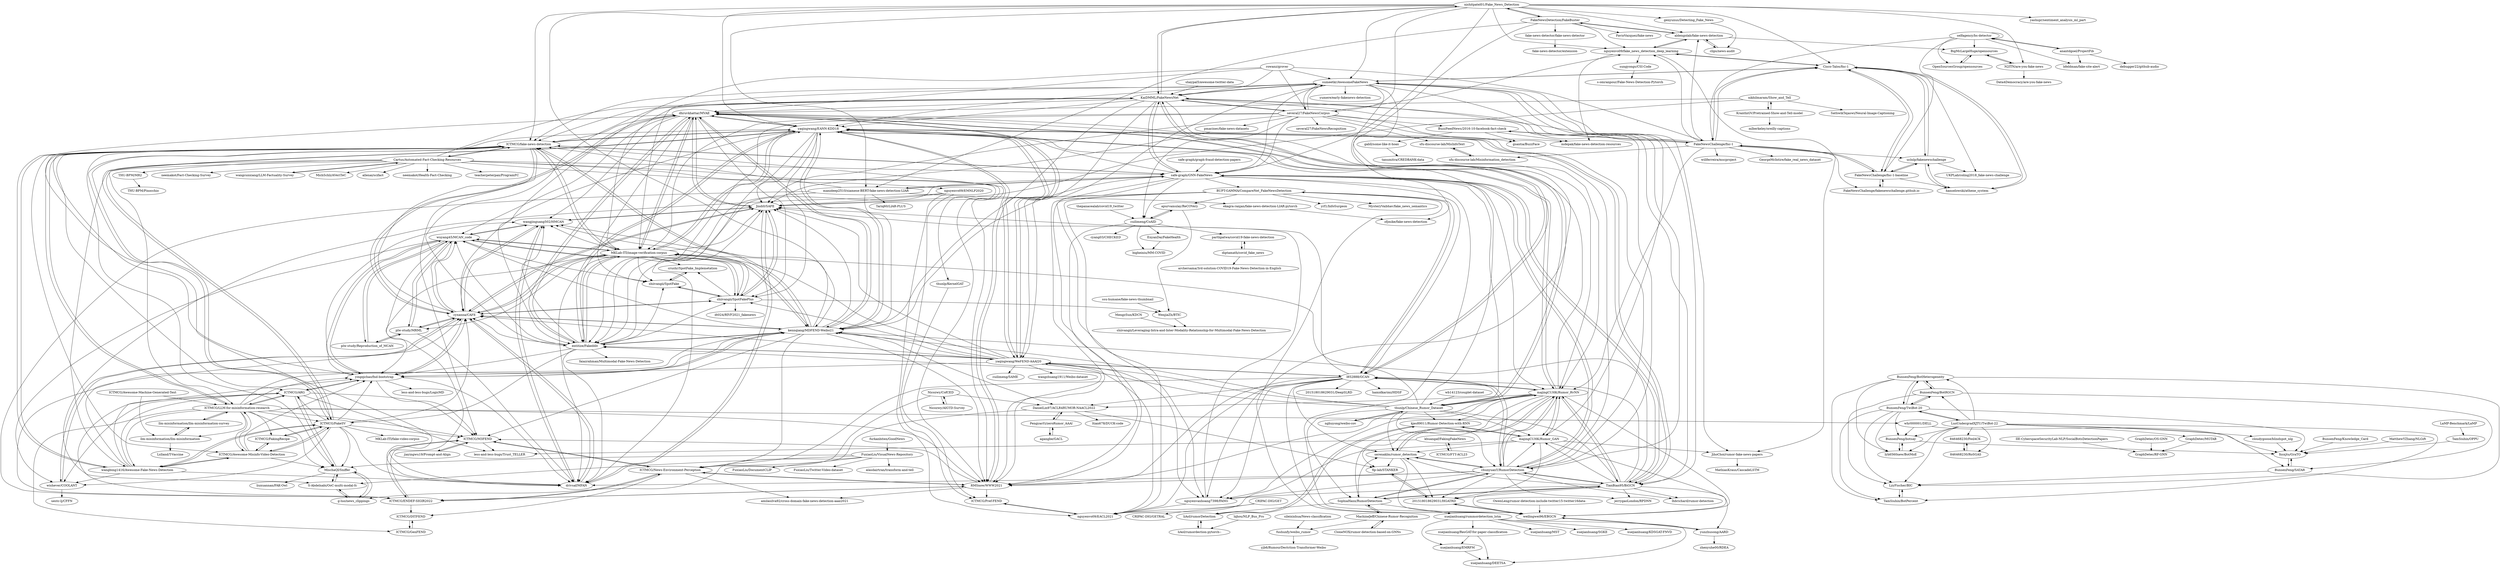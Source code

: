 digraph G {
"nishitpatel01/Fake_News_Detection" -> "FakeNewsDetection/FakeBuster"
"nishitpatel01/Fake_News_Detection" -> "KaiDMML/FakeNewsNet"
"nishitpatel01/Fake_News_Detection" -> "aldengolab/fake-news-detection"
"nishitpatel01/Fake_News_Detection" -> "safe-graph/GNN-FakeNews"
"nishitpatel01/Fake_News_Detection" -> "sumeetkr/AwesomeFakeNews"
"nishitpatel01/Fake_News_Detection" -> "nguyenvo09/fake_news_detection_deep_learning"
"nishitpatel01/Fake_News_Detection" -> "ICTMCG/fake-news-detection"
"nishitpatel01/Fake_News_Detection" -> "manideep2510/siamese-BERT-fake-news-detection-LIAR"
"nishitpatel01/Fake_News_Detection" -> "yaqingwang/EANN-KDD18"
"nishitpatel01/Fake_News_Detection" -> "yashspr/sentiment_analysis_ml_part" ["e"=1]
"nishitpatel01/Fake_News_Detection" -> "genyunus/Detecting_Fake_News"
"nishitpatel01/Fake_News_Detection" -> "several27/FakeNewsCorpus"
"nishitpatel01/Fake_News_Detection" -> "N2ITN/are-you-fake-news"
"nishitpatel01/Fake_News_Detection" -> "Cisco-Talos/fnc-1"
"nishitpatel01/Fake_News_Detection" -> "kennqiang/MDFEND-Weibo21"
"shaypal5/awesome-twitter-data" -> "KaiDMML/FakeNewsNet" ["e"=1]
"pmacinec/fake-news-datasets" -> "Jindi0/SAFE"
"thunlp/Chinese_Rumor_Dataset" -> "majingCUHK/Rumor_RvNN"
"thunlp/Chinese_Rumor_Dataset" -> "chunyuanY/RumorDetection"
"thunlp/Chinese_Rumor_Dataset" -> "TianBian95/BiGCN"
"thunlp/Chinese_Rumor_Dataset" -> "kennqiang/MDFEND-Weibo21"
"thunlp/Chinese_Rumor_Dataset" -> "KaiDMML/FakeNewsNet"
"thunlp/Chinese_Rumor_Dataset" -> "yaqingwang/EANN-KDD18"
"thunlp/Chinese_Rumor_Dataset" -> "SophiaHanx/RumorDetection"
"thunlp/Chinese_Rumor_Dataset" -> "majingCUHK/Rumor_GAN"
"thunlp/Chinese_Rumor_Dataset" -> "serenaklm/rumor_detection"
"thunlp/Chinese_Rumor_Dataset" -> "MKLab-ITI/image-verification-corpus"
"thunlp/Chinese_Rumor_Dataset" -> "safe-graph/GNN-FakeNews"
"thunlp/Chinese_Rumor_Dataset" -> "yaqingwang/WeFEND-AAAI20"
"thunlp/Chinese_Rumor_Dataset" -> "nghuyong/weibo-cov" ["e"=1]
"thunlp/Chinese_Rumor_Dataset" -> "kjes89011/Rumor-Detection-with-RNN"
"thunlp/Chinese_Rumor_Dataset" -> "entitize/Fakeddit"
"majingCUHK/Rumor_RvNN" -> "TianBian95/BiGCN"
"majingCUHK/Rumor_RvNN" -> "majingCUHK/Rumor_GAN"
"majingCUHK/Rumor_RvNN" -> "chunyuanY/RumorDetection"
"majingCUHK/Rumor_RvNN" -> "serenaklm/rumor_detection"
"majingCUHK/Rumor_RvNN" -> "l852888/GCAN"
"majingCUHK/Rumor_RvNN" -> "kjes89011/Rumor-Detection-with-RNN"
"majingCUHK/Rumor_RvNN" -> "weilingwei96/EBGCN"
"majingCUHK/Rumor_RvNN" -> "yaqingwang/EANN-KDD18"
"majingCUHK/Rumor_RvNN" -> "dhruvkhattar/MVAE"
"majingCUHK/Rumor_RvNN" -> "thunlp/Chinese_Rumor_Dataset"
"majingCUHK/Rumor_RvNN" -> "RMSnow/WWW2021"
"majingCUHK/Rumor_RvNN" -> "fip-lab/STANKER"
"majingCUHK/Rumor_RvNN" -> "SophiaHanx/RumorDetection"
"majingCUHK/Rumor_RvNN" -> "nguyenvanhoang7398/FANG"
"majingCUHK/Rumor_RvNN" -> "DanielLin97/ACLR4RUMOR-NAACL2022"
"FakeNewsDetection/FakeBuster" -> "nishitpatel01/Fake_News_Detection"
"FakeNewsDetection/FakeBuster" -> "aldengolab/fake-news-detection"
"FakeNewsDetection/FakeBuster" -> "FavioVazquez/fake-news"
"FakeNewsDetection/FakeBuster" -> "manideep2510/siamese-BERT-fake-news-detection-LIAR"
"FakeNewsDetection/FakeBuster" -> "nguyenvo09/fake_news_detection_deep_learning"
"FakeNewsDetection/FakeBuster" -> "fake-news-detector/fake-news-detector"
"FakeNewsDetection/FakeBuster" -> "zfjmike/fake-news-detection"
"N2ITN/are-you-fake-news" -> "Data4Democracy/are-you-fake-news"
"N2ITN/are-you-fake-news" -> "BigMcLargeHuge/opensources"
"rowanz/grover" -> "KaiDMML/FakeNewsNet" ["e"=1]
"rowanz/grover" -> "sumeetkr/AwesomeFakeNews" ["e"=1]
"rowanz/grover" -> "entitize/Fakeddit" ["e"=1]
"rowanz/grover" -> "FakeNewsChallenge/fnc-1" ["e"=1]
"rowanz/grover" -> "dhruvkhattar/MVAE" ["e"=1]
"rowanz/grover" -> "several27/FakeNewsCorpus" ["e"=1]
"fake-news-detector/fake-news-detector" -> "fake-news-detector/extension"
"furkanbiten/GoodNews" -> "FuxiaoLiu/VisualNews-Repository" ["e"=1]
"yaqingwang/EANN-KDD18" -> "dhruvkhattar/MVAE"
"yaqingwang/EANN-KDD18" -> "yaqingwang/WeFEND-AAAI20"
"yaqingwang/EANN-KDD18" -> "MKLab-ITI/image-verification-corpus"
"yaqingwang/EANN-KDD18" -> "Jindi0/SAFE"
"yaqingwang/EANN-KDD18" -> "kennqiang/MDFEND-Weibo21"
"yaqingwang/EANN-KDD18" -> "cyxanna/CAFE"
"yaqingwang/EANN-KDD18" -> "RMSnow/WWW2021"
"yaqingwang/EANN-KDD18" -> "shiivangii/SpotFakePlus"
"yaqingwang/EANN-KDD18" -> "entitize/Fakeddit"
"yaqingwang/EANN-KDD18" -> "TianBian95/BiGCN"
"yaqingwang/EANN-KDD18" -> "yingqichao/fnd-bootstrap"
"yaqingwang/EANN-KDD18" -> "drivsaf/MFAN"
"yaqingwang/EANN-KDD18" -> "ICTMCG/fake-news-detection"
"yaqingwang/EANN-KDD18" -> "ICTMCG/FakeSV"
"yaqingwang/EANN-KDD18" -> "majingCUHK/Rumor_RvNN"
"nguyenvo09/fake_news_detection_deep_learning" -> "aldengolab/fake-news-detection"
"nguyenvo09/fake_news_detection_deep_learning" -> "Cisco-Talos/fnc-1"
"nguyenvo09/fake_news_detection_deep_learning" -> "sungyongs/CSI-Code"
"nguyenvo09/fake_news_detection_deep_learning" -> "JihoChoi/rumor-fake-news-papers"
"nguyenvo09/fake_news_detection_deep_learning" -> "mdepak/fake-news-detection-resources"
"JihoChoi/rumor-fake-news-papers" -> "MathiasKraus/CascadeLSTM" ["e"=1]
"majingCUHK/Rumor_GAN" -> "majingCUHK/Rumor_RvNN"
"majingCUHK/Rumor_GAN" -> "kjes89011/Rumor-Detection-with-RNN"
"majingCUHK/Rumor_GAN" -> "weilingwei96/EBGCN"
"majingCUHK/Rumor_GAN" -> "201518018629031/HGATRD"
"majingCUHK/Rumor_GAN" -> "JihoChoi/rumor-fake-news-papers"
"majingCUHK/Rumor_GAN" -> "nguyenvo09/EACL2021"
"majingCUHK/Rumor_GAN" -> "serenaklm/rumor_detection"
"several27/FakeNewsCorpus" -> "sumeetkr/AwesomeFakeNews"
"several27/FakeNewsCorpus" -> "KaiDMML/FakeNewsNet"
"several27/FakeNewsCorpus" -> "entitize/Fakeddit"
"several27/FakeNewsCorpus" -> "MKLab-ITI/image-verification-corpus"
"several27/FakeNewsCorpus" -> "BuzzFeedNews/2016-10-facebook-fact-check"
"several27/FakeNewsCorpus" -> "safe-graph/GNN-FakeNews"
"several27/FakeNewsCorpus" -> "several27/FakeNewsRecognition"
"several27/FakeNewsCorpus" -> "pmacinec/fake-news-datasets"
"several27/FakeNewsCorpus" -> "gsantia/BuzzFace"
"several27/FakeNewsCorpus" -> "cuilimeng/CoAID"
"several27/FakeNewsCorpus" -> "mdepak/fake-news-detection-resources"
"several27/FakeNewsCorpus" -> "sfu-discourse-lab/MisInfoText"
"several27/FakeNewsCorpus" -> "nguyenvo09/fake_news_detection_deep_learning"
"several27/FakeNewsCorpus" -> "Jindi0/SAFE"
"sumeetkr/AwesomeFakeNews" -> "several27/FakeNewsCorpus"
"sumeetkr/AwesomeFakeNews" -> "KaiDMML/FakeNewsNet"
"sumeetkr/AwesomeFakeNews" -> "JihoChoi/rumor-fake-news-papers"
"sumeetkr/AwesomeFakeNews" -> "TianBian95/BiGCN"
"sumeetkr/AwesomeFakeNews" -> "yumere/early-fakenews-detection"
"sumeetkr/AwesomeFakeNews" -> "Cisco-Talos/fnc-1"
"sumeetkr/AwesomeFakeNews" -> "majingCUHK/Rumor_RvNN"
"sumeetkr/AwesomeFakeNews" -> "MKLab-ITI/image-verification-corpus"
"sumeetkr/AwesomeFakeNews" -> "yaqingwang/EANN-KDD18"
"sumeetkr/AwesomeFakeNews" -> "nguyenvanhoang7398/FANG"
"sumeetkr/AwesomeFakeNews" -> "chunyuanY/RumorDetection"
"sumeetkr/AwesomeFakeNews" -> "yaqingwang/WeFEND-AAAI20"
"sumeetkr/AwesomeFakeNews" -> "ICTMCG/fake-news-detection"
"sumeetkr/AwesomeFakeNews" -> "majingCUHK/Rumor_GAN"
"sumeetkr/AwesomeFakeNews" -> "safe-graph/GNN-FakeNews"
"MachineJeff/Chinese-Rumor-Recognition" -> "fushunfy/weibo_rumor"
"MachineJeff/Chinese-Rumor-Recognition" -> "CloneNOX/rumor-detection-based-on-GNNs"
"MachineJeff/Chinese-Rumor-Recognition" -> "SophiaHanx/RumorDetection"
"MKLab-ITI/image-verification-corpus" -> "dhruvkhattar/MVAE"
"MKLab-ITI/image-verification-corpus" -> "cyxanna/CAFE"
"MKLab-ITI/image-verification-corpus" -> "yaqingwang/EANN-KDD18"
"MKLab-ITI/image-verification-corpus" -> "entitize/Fakeddit"
"MKLab-ITI/image-verification-corpus" -> "drivsaf/MFAN"
"MKLab-ITI/image-verification-corpus" -> "shiivangii/SpotFakePlus"
"MKLab-ITI/image-verification-corpus" -> "wuyang45/MCAN_code"
"MKLab-ITI/image-verification-corpus" -> "wangjinguang502/HMCAN"
"MKLab-ITI/image-verification-corpus" -> "Jindi0/SAFE"
"MKLab-ITI/image-verification-corpus" -> "kennqiang/MDFEND-Weibo21"
"MKLab-ITI/image-verification-corpus" -> "yingqichao/fnd-bootstrap"
"MKLab-ITI/image-verification-corpus" -> "plw-study/MRML"
"MKLab-ITI/image-verification-corpus" -> "shiivangii/SpotFake"
"MKLab-ITI/image-verification-corpus" -> "ICTMCG/fake-news-detection"
"MKLab-ITI/image-verification-corpus" -> "crushr/SpotFake_Implemetation"
"sungyongs/CSI-Code" -> "s-omranpour/Fake-News-Detection-Pytorch"
"dhruvkhattar/MVAE" -> "yaqingwang/EANN-KDD18"
"dhruvkhattar/MVAE" -> "Jindi0/SAFE"
"dhruvkhattar/MVAE" -> "MKLab-ITI/image-verification-corpus"
"dhruvkhattar/MVAE" -> "drivsaf/MFAN"
"dhruvkhattar/MVAE" -> "wangjinguang502/HMCAN"
"dhruvkhattar/MVAE" -> "cyxanna/CAFE"
"dhruvkhattar/MVAE" -> "shiivangii/SpotFakePlus"
"dhruvkhattar/MVAE" -> "yaqingwang/WeFEND-AAAI20"
"dhruvkhattar/MVAE" -> "shiivangii/SpotFake"
"dhruvkhattar/MVAE" -> "l852888/GCAN"
"dhruvkhattar/MVAE" -> "entitize/Fakeddit"
"dhruvkhattar/MVAE" -> "wuyang45/MCAN_code"
"dhruvkhattar/MVAE" -> "kennqiang/MDFEND-Weibo21"
"wb14123/couplet-dataset" -> "thunlp/Chinese_Rumor_Dataset" ["e"=1]
"lqhou/NLP_Bus_Pro" -> "liAoI/rumordection-pytorch--"
"nikhilmaram/Show_and_Tell" -> "Jindi0/SAFE"
"nikhilmaram/Show_and_Tell" -> "SathwikTejaswi/Neural-Image-Captioning"
"nikhilmaram/Show_and_Tell" -> "KranthiGV/Pretrained-Show-and-Tell-model"
"nikhilmaram/Show_and_Tell" -> "dhruvkhattar/MVAE"
"sfu-discourse-lab/Misinformation_detection" -> "sfu-discourse-lab/MisInfoText"
"sfu-discourse-lab/MisInfoText" -> "sfu-discourse-lab/Misinformation_detection"
"liAoI/rumordection-pytorch--" -> "liAoI/rumorDetection"
"safe-graph/graph-fraud-detection-papers" -> "safe-graph/GNN-FakeNews" ["e"=1]
"cuilimeng/CoAID" -> "apurvamulay/ReCOVery"
"cuilimeng/CoAID" -> "bigheiniu/MM-COVID"
"cuilimeng/CoAID" -> "parthpatwa/covid19-fake-news-detection"
"cuilimeng/CoAID" -> "EnyanDai/FakeHealth"
"cuilimeng/CoAID" -> "RMSnow/WWW2021"
"cuilimeng/CoAID" -> "cyang03/CHECKED"
"TianBian95/BiGCN" -> "majingCUHK/Rumor_RvNN"
"TianBian95/BiGCN" -> "chunyuanY/RumorDetection"
"TianBian95/BiGCN" -> "serenaklm/rumor_detection"
"TianBian95/BiGCN" -> "weilingwei96/EBGCN"
"TianBian95/BiGCN" -> "yaqingwang/EANN-KDD18"
"TianBian95/BiGCN" -> "201518018629031/HGATRD"
"TianBian95/BiGCN" -> "majingCUHK/Rumor_GAN"
"TianBian95/BiGCN" -> "l852888/GCAN"
"TianBian95/BiGCN" -> "SophiaHanx/RumorDetection"
"TianBian95/BiGCN" -> "nguyenvanhoang7398/FANG"
"TianBian95/BiGCN" -> "safe-graph/GNN-FakeNews"
"TianBian95/BiGCN" -> "yunzhusong/AARD"
"TianBian95/BiGCN" -> "lhbrichard/rumor-detection"
"TianBian95/BiGCN" -> "jerrygaoLondon/RPDNN"
"TianBian95/BiGCN" -> "kennqiang/MDFEND-Weibo21"
"liAoI/rumorDetection" -> "liAoI/rumordection-pytorch--"
"liAoI/rumorDetection" -> "kjes89011/Rumor-Detection-with-RNN"
"chunyuanY/RumorDetection" -> "TianBian95/BiGCN"
"chunyuanY/RumorDetection" -> "majingCUHK/Rumor_RvNN"
"chunyuanY/RumorDetection" -> "serenaklm/rumor_detection"
"chunyuanY/RumorDetection" -> "201518018629031/HGATRD"
"chunyuanY/RumorDetection" -> "SophiaHanx/RumorDetection"
"chunyuanY/RumorDetection" -> "RMSnow/WWW2021"
"chunyuanY/RumorDetection" -> "l852888/GCAN"
"chunyuanY/RumorDetection" -> "majingCUHK/Rumor_GAN"
"chunyuanY/RumorDetection" -> "yaqingwang/EANN-KDD18"
"chunyuanY/RumorDetection" -> "dhruvkhattar/MVAE"
"chunyuanY/RumorDetection" -> "drivsaf/MFAN"
"chunyuanY/RumorDetection" -> "lhbrichard/rumor-detection"
"chunyuanY/RumorDetection" -> "nguyenvanhoang7398/FANG"
"chunyuanY/RumorDetection" -> "jerrygaoLondon/RPDNN"
"chunyuanY/RumorDetection" -> "safe-graph/GNN-FakeNews"
"SophiaHanx/RumorDetection" -> "MachineJeff/Chinese-Rumor-Recognition"
"SophiaHanx/RumorDetection" -> "chunyuanY/RumorDetection"
"SophiaHanx/RumorDetection" -> "TianBian95/BiGCN"
"SophiaHanx/RumorDetection" -> "serenaklm/rumor_detection"
"SophiaHanx/RumorDetection" -> "xuejianhuang/rummordetection_lstm"
"SophiaHanx/RumorDetection" -> "liAoI/rumorDetection"
"thepanacealab/covid19_twitter" -> "cuilimeng/CoAID" ["e"=1]
"nguyenvanhoang7398/FANG" -> "Jindi0/SAFE"
"nguyenvanhoang7398/FANG" -> "nguyenvo09/EACL2021"
"nghuyong/weibo-cov" -> "thunlp/Chinese_Rumor_Dataset" ["e"=1]
"apurvamulay/ReCOVery" -> "cuilimeng/CoAID"
"apurvamulay/ReCOVery" -> "WenjiaZh/BTIC"
"ekagra-ranjan/fake-news-detection-LIAR-pytorch" -> "zfjmike/fake-news-detection"
"thunlp/KernelGAT" -> "ICTMCG/Pref-FEND" ["e"=1]
"yaqingwang/WeFEND-AAAI20" -> "yaqingwang/EANN-KDD18"
"yaqingwang/WeFEND-AAAI20" -> "dhruvkhattar/MVAE"
"yaqingwang/WeFEND-AAAI20" -> "Jindi0/SAFE"
"yaqingwang/WeFEND-AAAI20" -> "RMSnow/WWW2021"
"yaqingwang/WeFEND-AAAI20" -> "shiivangii/SpotFakePlus"
"yaqingwang/WeFEND-AAAI20" -> "l852888/GCAN"
"yaqingwang/WeFEND-AAAI20" -> "entitize/Fakeddit"
"yaqingwang/WeFEND-AAAI20" -> "cuilimeng/SAME"
"yaqingwang/WeFEND-AAAI20" -> "kennqiang/MDFEND-Weibo21"
"yaqingwang/WeFEND-AAAI20" -> "MKLab-ITI/image-verification-corpus"
"yaqingwang/WeFEND-AAAI20" -> "nguyenvanhoang7398/FANG"
"yaqingwang/WeFEND-AAAI20" -> "yingqichao/fnd-bootstrap"
"yaqingwang/WeFEND-AAAI20" -> "cyxanna/CAFE"
"yaqingwang/WeFEND-AAAI20" -> "wangzhuang1911/Weibo-dataset"
"yaqingwang/WeFEND-AAAI20" -> "nguyenvo09/EACL2021"
"nguyenvo09/EMNLP2020" -> "ICTMCG/Pref-FEND"
"nguyenvo09/EMNLP2020" -> "Jindi0/SAFE"
"nguyenvo09/EMNLP2020" -> "nguyenvo09/EACL2021"
"nguyenvo09/EMNLP2020" -> "S-Abdelnabi/OoC-multi-modal-fc"
"l852888/GCAN" -> "dhruvkhattar/MVAE"
"l852888/GCAN" -> "nguyenvo09/EACL2021"
"l852888/GCAN" -> "Jindi0/SAFE"
"l852888/GCAN" -> "RMSnow/WWW2021"
"l852888/GCAN" -> "weilingwei96/EBGCN"
"l852888/GCAN" -> "majingCUHK/Rumor_RvNN"
"l852888/GCAN" -> "chunyuanY/RumorDetection"
"l852888/GCAN" -> "yaqingwang/WeFEND-AAAI20"
"l852888/GCAN" -> "serenaklm/rumor_detection"
"l852888/GCAN" -> "nguyenvanhoang7398/FANG"
"l852888/GCAN" -> "DanielLin97/ACLR4RUMOR-NAACL2022"
"l852888/GCAN" -> "201518018629031/DeepSLRD"
"l852888/GCAN" -> "ICTMCG/News-Environment-Perception"
"l852888/GCAN" -> "BUPT-GAMMA/CompareNet_FakeNewsDetection"
"l852888/GCAN" -> "hamidkarimi/HDSF"
"BUPT-GAMMA/CompareNet_FakeNewsDetection" -> "nguyenvo09/EACL2021"
"BUPT-GAMMA/CompareNet_FakeNewsDetection" -> "l852888/GCAN"
"BUPT-GAMMA/CompareNet_FakeNewsDetection" -> "yrf1/InfoSurgeon"
"BUPT-GAMMA/CompareNet_FakeNewsDetection" -> "Jindi0/SAFE"
"BUPT-GAMMA/CompareNet_FakeNewsDetection" -> "MysteryVaibhav/fake_news_semantics"
"BUPT-GAMMA/CompareNet_FakeNewsDetection" -> "weilingwei96/EBGCN"
"BUPT-GAMMA/CompareNet_FakeNewsDetection" -> "RMSnow/WWW2021"
"BUPT-GAMMA/CompareNet_FakeNewsDetection" -> "apurvamulay/ReCOVery"
"shiivangii/SpotFakePlus" -> "shiivangii/SpotFake"
"shiivangii/SpotFakePlus" -> "Jindi0/SAFE"
"shiivangii/SpotFakePlus" -> "wangjinguang502/HMCAN"
"shiivangii/SpotFakePlus" -> "wuyang45/MCAN_code"
"shiivangii/SpotFakePlus" -> "cyxanna/CAFE"
"shiivangii/SpotFakePlus" -> "WenjiaZh/BTIC"
"shiivangii/SpotFakePlus" -> "dt024/RIVF2021_fakenews"
"shiivangii/SpotFakePlus" -> "crushr/SpotFake_Implemetation"
"shiivangii/SpotFake" -> "shiivangii/SpotFakePlus"
"shiivangii/SpotFake" -> "crushr/SpotFake_Implemetation"
"manideep2510/siamese-BERT-fake-news-detection-LIAR" -> "ekagra-ranjan/fake-news-detection-LIAR-pytorch"
"manideep2510/siamese-BERT-fake-news-detection-LIAR" -> "entitize/Fakeddit"
"manideep2510/siamese-BERT-fake-news-detection-LIAR" -> "Tariq60/LIAR-PLUS"
"manideep2510/siamese-BERT-fake-news-detection-LIAR" -> "ICTMCG/fake-news-detection"
"manideep2510/siamese-BERT-fake-news-detection-LIAR" -> "safe-graph/GNN-FakeNews"
"manideep2510/siamese-BERT-fake-news-detection-LIAR" -> "kennqiang/MDFEND-Weibo21"
"manideep2510/siamese-BERT-fake-news-detection-LIAR" -> "ICTMCG/ENDEF-SIGIR2022"
"Jindi0/SAFE" -> "shiivangii/SpotFakePlus"
"Jindi0/SAFE" -> "wangjinguang502/HMCAN"
"Jindi0/SAFE" -> "dhruvkhattar/MVAE"
"Jindi0/SAFE" -> "drivsaf/MFAN"
"Jindi0/SAFE" -> "cyxanna/CAFE"
"OwenLeng/rumor-detection-include-twitter15-twitter16data-" -> "weilingwei96/EBGCN"
"entitize/Fakeddit" -> "MKLab-ITI/image-verification-corpus"
"entitize/Fakeddit" -> "kennqiang/MDFEND-Weibo21"
"entitize/Fakeddit" -> "dhruvkhattar/MVAE"
"entitize/Fakeddit" -> "Jindi0/SAFE"
"entitize/Fakeddit" -> "yaqingwang/EANN-KDD18"
"entitize/Fakeddit" -> "shiivangii/SpotFakePlus"
"entitize/Fakeddit" -> "yaqingwang/WeFEND-AAAI20"
"entitize/Fakeddit" -> "shiivangii/SpotFake"
"entitize/Fakeddit" -> "cyxanna/CAFE"
"entitize/Fakeddit" -> "yingqichao/fnd-bootstrap"
"entitize/Fakeddit" -> "wangjinguang502/HMCAN"
"entitize/Fakeddit" -> "wuyang45/MCAN_code"
"entitize/Fakeddit" -> "drivsaf/MFAN"
"entitize/Fakeddit" -> "ICTMCG/FakeSV"
"entitize/Fakeddit" -> "faiazrahman/Multimodal-Fake-News-Detection"
"fushunfy/weibo_rumor" -> "yjb6/RumourDectction-Transformer-Weibo"
"EnyanDai/FakeHealth" -> "bigheiniu/MM-COVID"
"serenaklm/rumor_detection" -> "201518018629031/HGATRD"
"serenaklm/rumor_detection" -> "chunyuanY/RumorDetection"
"serenaklm/rumor_detection" -> "majingCUHK/Rumor_RvNN"
"serenaklm/rumor_detection" -> "weilingwei96/EBGCN"
"serenaklm/rumor_detection" -> "fip-lab/STANKER"
"201518018629031/HGATRD" -> "weilingwei96/EBGCN"
"201518018629031/HGATRD" -> "fip-lab/STANKER"
"Cartus/Automated-Fact-Checking-Resources" -> "ICTMCG/fake-news-detection"
"Cartus/Automated-Fact-Checking-Resources" -> "ICTMCG/LLM-for-misinformation-research"
"Cartus/Automated-Fact-Checking-Resources" -> "nguyenvo09/EMNLP2020"
"Cartus/Automated-Fact-Checking-Resources" -> "wangcunxiang/LLM-Factuality-Survey" ["e"=1]
"Cartus/Automated-Fact-Checking-Resources" -> "MichSchli/AVeriTeC" ["e"=1]
"Cartus/Automated-Fact-Checking-Resources" -> "allenai/scifact" ["e"=1]
"Cartus/Automated-Fact-Checking-Resources" -> "safe-graph/GNN-FakeNews"
"Cartus/Automated-Fact-Checking-Resources" -> "RMSnow/WWW2021"
"Cartus/Automated-Fact-Checking-Resources" -> "neemakot/Health-Fact-Checking"
"Cartus/Automated-Fact-Checking-Resources" -> "wangbing1416/Awesome-Fake-News-Detection"
"Cartus/Automated-Fact-Checking-Resources" -> "teacherpeterpan/ProgramFC" ["e"=1]
"Cartus/Automated-Fact-Checking-Resources" -> "neemakot/Fact-Checking-Survey"
"Cartus/Automated-Fact-Checking-Resources" -> "THU-BPM/MR2"
"Cartus/Automated-Fact-Checking-Resources" -> "KaiDMML/FakeNewsNet"
"Cartus/Automated-Fact-Checking-Resources" -> "thunlp/KernelGAT" ["e"=1]
"ICTMCG/fake-news-detection" -> "kennqiang/MDFEND-Weibo21"
"ICTMCG/fake-news-detection" -> "RMSnow/WWW2021"
"ICTMCG/fake-news-detection" -> "wangbing1416/Awesome-Fake-News-Detection"
"ICTMCG/fake-news-detection" -> "yaqingwang/EANN-KDD18"
"ICTMCG/fake-news-detection" -> "ICTMCG/LLM-for-misinformation-research"
"ICTMCG/fake-news-detection" -> "ICTMCG/FakeSV"
"ICTMCG/fake-news-detection" -> "MKLab-ITI/image-verification-corpus"
"ICTMCG/fake-news-detection" -> "safe-graph/GNN-FakeNews"
"ICTMCG/fake-news-detection" -> "ICTMCG/ARG"
"ICTMCG/fake-news-detection" -> "dhruvkhattar/MVAE"
"ICTMCG/fake-news-detection" -> "cyxanna/CAFE"
"ICTMCG/fake-news-detection" -> "ICTMCG/Awesome-Misinfo-Video-Detection"
"ICTMCG/fake-news-detection" -> "ICTMCG/M3FEND"
"ICTMCG/fake-news-detection" -> "Cartus/Automated-Fact-Checking-Resources"
"ICTMCG/fake-news-detection" -> "MischaQI/Sniffer"
"kennqiang/MDFEND-Weibo21" -> "yingqichao/fnd-bootstrap"
"kennqiang/MDFEND-Weibo21" -> "cyxanna/CAFE"
"kennqiang/MDFEND-Weibo21" -> "yaqingwang/EANN-KDD18"
"kennqiang/MDFEND-Weibo21" -> "ICTMCG/M3FEND"
"kennqiang/MDFEND-Weibo21" -> "entitize/Fakeddit"
"kennqiang/MDFEND-Weibo21" -> "ICTMCG/News-Environment-Perception"
"kennqiang/MDFEND-Weibo21" -> "ICTMCG/ENDEF-SIGIR2022"
"kennqiang/MDFEND-Weibo21" -> "dhruvkhattar/MVAE"
"kennqiang/MDFEND-Weibo21" -> "ICTMCG/fake-news-detection"
"kennqiang/MDFEND-Weibo21" -> "RMSnow/WWW2021"
"kennqiang/MDFEND-Weibo21" -> "MKLab-ITI/image-verification-corpus"
"kennqiang/MDFEND-Weibo21" -> "Jindi0/SAFE"
"kennqiang/MDFEND-Weibo21" -> "DanielLin97/ACLR4RUMOR-NAACL2022"
"kennqiang/MDFEND-Weibo21" -> "wangjinguang502/HMCAN"
"kennqiang/MDFEND-Weibo21" -> "wuyang45/MCAN_code"
"safe-graph/GNN-FakeNews" -> "KaiDMML/FakeNewsNet"
"safe-graph/GNN-FakeNews" -> "ICTMCG/fake-news-detection"
"safe-graph/GNN-FakeNews" -> "TianBian95/BiGCN"
"safe-graph/GNN-FakeNews" -> "chunyuanY/RumorDetection"
"safe-graph/GNN-FakeNews" -> "kennqiang/MDFEND-Weibo21"
"safe-graph/GNN-FakeNews" -> "entitize/Fakeddit"
"safe-graph/GNN-FakeNews" -> "RMSnow/WWW2021"
"safe-graph/GNN-FakeNews" -> "yaqingwang/EANN-KDD18"
"safe-graph/GNN-FakeNews" -> "majingCUHK/Rumor_RvNN"
"safe-graph/GNN-FakeNews" -> "l852888/GCAN"
"safe-graph/GNN-FakeNews" -> "nguyenvanhoang7398/FANG"
"safe-graph/GNN-FakeNews" -> "BUPT-GAMMA/CompareNet_FakeNewsDetection"
"safe-graph/GNN-FakeNews" -> "cuilimeng/CoAID"
"safe-graph/GNN-FakeNews" -> "manideep2510/siamese-BERT-fake-news-detection-LIAR"
"safe-graph/GNN-FakeNews" -> "weilingwei96/EBGCN"
"BunsenFeng/BotRGCN" -> "BunsenFeng/BotHeterogeneity"
"BunsenFeng/BotRGCN" -> "LzyFischer/BIC"
"BunsenFeng/BotRGCN" -> "BunsenFeng/TwiBot-20"
"BunsenFeng/BotRGCN" -> "BunsenFeng/SATAR"
"nguyenvo09/EACL2021" -> "ICTMCG/Pref-FEND"
"ICTMCG/Pref-FEND" -> "nguyenvo09/EACL2021"
"FuxiaoLiu/VisualNews-Repository" -> "FuxiaoLiu/DocumentCLIP" ["e"=1]
"FuxiaoLiu/VisualNews-Repository" -> "g-luo/news_clippings"
"FuxiaoLiu/VisualNews-Repository" -> "FuxiaoLiu/Twitter-Video-dataset" ["e"=1]
"FuxiaoLiu/VisualNews-Repository" -> "S-Abdelnabi/OoC-multi-modal-fc"
"FuxiaoLiu/VisualNews-Repository" -> "alasdairtran/transform-and-tell" ["e"=1]
"FuxiaoLiu/VisualNews-Repository" -> "MischaQI/Sniffer"
"g-luo/news_clippings" -> "S-Abdelnabi/OoC-multi-modal-fc"
"g-luo/news_clippings" -> "MischaQI/Sniffer"
"parthpatwa/covid19-fake-news-detection" -> "diptamath/covid_fake_news"
"BunsenFeng/TwiBot-20" -> "BunsenFeng/BotHeterogeneity"
"BunsenFeng/TwiBot-20" -> "lyh6560new/BotMoE"
"BunsenFeng/TwiBot-20" -> "TamSiuhin/BotPercent"
"BunsenFeng/TwiBot-20" -> "LzyFischer/BIC"
"BunsenFeng/TwiBot-20" -> "BunsenFeng/BotRGCN"
"BunsenFeng/TwiBot-20" -> "BunsenFeng/botsay"
"BunsenFeng/TwiBot-20" -> "fxsxjtu/GraTO"
"BunsenFeng/TwiBot-20" -> "LuoUndergradXJTU/TwiBot-22"
"weilingwei96/EBGCN" -> "yunzhusong/AARD"
"weilingwei96/EBGCN" -> "201518018629031/HGATRD"
"yunzhusong/AARD" -> "weilingwei96/EBGCN"
"yunzhusong/AARD" -> "zhenyuhe00/RDEA"
"RMSnow/WWW2021" -> "ICTMCG/ENDEF-SIGIR2022"
"RMSnow/WWW2021" -> "ICTMCG/News-Environment-Perception"
"RMSnow/WWW2021" -> "ICTMCG/Pref-FEND"
"RMSnow/WWW2021" -> "ICTMCG/M3FEND"
"RMSnow/WWW2021" -> "amilasilva92/cross-domain-fake-news-detection-aaai2021"
"RMSnow/WWW2021" -> "yaqingwang/EANN-KDD18"
"diptamath/covid_fake_news" -> "parthpatwa/covid19-fake-news-detection"
"diptamath/covid_fake_news" -> "archersama/3rd-solution-COVID19-Fake-News-Detection-in-English"
"WenjiaZh/BTIC" -> "shiivangii/Leveraging-Intra-and-Inter-Modality-Relationship-for-Multimodal-Fake-News-Detection"
"BunsenFeng/SATAR" -> "fxsxjtu/GraTO"
"BunsenFeng/SATAR" -> "LzyFischer/BIC"
"xuejianhuang/rummordetection_lstm" -> "xuejianhuang/EMRFM"
"xuejianhuang/rummordetection_lstm" -> "xuejianhuang/DEETSA"
"xuejianhuang/rummordetection_lstm" -> "xuejianhuang/MST"
"xuejianhuang/rummordetection_lstm" -> "xuejianhuang/ResGAT-for-paper-classification"
"xuejianhuang/rummordetection_lstm" -> "xuejianhuang/SGKE"
"xuejianhuang/rummordetection_lstm" -> "xuejianhuang/KDSGAT-FNVD"
"ICTMCG/News-Environment-Perception" -> "ICTMCG/ENDEF-SIGIR2022"
"ICTMCG/News-Environment-Perception" -> "ICTMCG/M3FEND"
"ICTMCG/News-Environment-Perception" -> "RMSnow/WWW2021"
"ICTMCG/News-Environment-Perception" -> "ICTMCG/DITFEND"
"ICTMCG/News-Environment-Perception" -> "amilasilva92/cross-domain-fake-news-detection-aaai2021"
"CRIPAC-DIG/GET" -> "nguyenvo09/EACL2021"
"CRIPAC-DIG/GET" -> "CRIPAC-DIG/GETRAL"
"S-Abdelnabi/OoC-multi-modal-fc" -> "g-luo/news_clippings"
"S-Abdelnabi/OoC-multi-modal-fc" -> "MischaQI/Sniffer"
"DanielLin97/ACLR4RUMOR-NAACL2022" -> "PengyaoYi/zeroRumor_AAAI"
"DanielLin97/ACLR4RUMOR-NAACL2022" -> "fip-lab/STANKER"
"DanielLin97/ACLR4RUMOR-NAACL2022" -> "ICTMCG/News-Environment-Perception"
"DanielLin97/ACLR4RUMOR-NAACL2022" -> "ltian678/DUCK-code"
"BunsenFeng/BotHeterogeneity" -> "BunsenFeng/BotRGCN"
"BunsenFeng/BotHeterogeneity" -> "BunsenFeng/TwiBot-20"
"BunsenFeng/BotHeterogeneity" -> "lyh6560new/BotMoE"
"BunsenFeng/BotHeterogeneity" -> "TamSiuhin/BotPercent"
"BunsenFeng/BotHeterogeneity" -> "LzyFischer/BIC"
"wangjinguang502/HMCAN" -> "wuyang45/MCAN_code"
"wangjinguang502/HMCAN" -> "cyxanna/CAFE"
"wangjinguang502/HMCAN" -> "drivsaf/MFAN"
"wangjinguang502/HMCAN" -> "Jindi0/SAFE"
"CloneNOX/rumor-detection-based-on-GNNs" -> "MachineJeff/Chinese-Rumor-Recognition"
"crushr/SpotFake_Implemetation" -> "shiivangii/SpotFake"
"ICTMCG/ENDEF-SIGIR2022" -> "ICTMCG/M3FEND"
"ICTMCG/ENDEF-SIGIR2022" -> "ICTMCG/News-Environment-Perception"
"ICTMCG/ENDEF-SIGIR2022" -> "RMSnow/WWW2021"
"ICTMCG/ENDEF-SIGIR2022" -> "ICTMCG/DITFEND"
"ICTMCG/M3FEND" -> "ICTMCG/ENDEF-SIGIR2022"
"ICTMCG/M3FEND" -> "less-and-less-bugs/Trust_TELLER"
"ICTMCG/M3FEND" -> "ICTMCG/News-Environment-Perception"
"ICTMCG/M3FEND" -> "jiayingwu19/Prompt-and-Align"
"fip-lab/STANKER" -> "201518018629031/HGATRD"
"xuejianhuang/ResGAT-for-paper-classification" -> "xuejianhuang/EMRFM"
"xuejianhuang/ResGAT-for-paper-classification" -> "xuejianhuang/DEETSA"
"LzyFischer/BIC" -> "TamSiuhin/BotPercent"
"agangbe/GACL" -> "PengyaoYi/zeroRumor_AAAI"
"ssu-humane/fake-news-thumbnail" -> "WenjiaZh/BTIC"
"LuoUndergradXJTU/TwiBot-22" -> "BunsenFeng/TwiBot-20"
"LuoUndergradXJTU/TwiBot-22" -> "BunsenFeng/BotRGCN"
"LuoUndergradXJTU/TwiBot-22" -> "lyh6560new/BotMoE"
"LuoUndergradXJTU/TwiBot-22" -> "TamSiuhin/BotPercent"
"LuoUndergradXJTU/TwiBot-22" -> "GraphDetec/MGTAB"
"LuoUndergradXJTU/TwiBot-22" -> "BunsenFeng/botsay"
"LuoUndergradXJTU/TwiBot-22" -> "BunsenFeng/BotHeterogeneity"
"LuoUndergradXJTU/TwiBot-22" -> "LzyFischer/BIC"
"LuoUndergradXJTU/TwiBot-22" -> "cloudygoose/blindspot_nlg"
"LuoUndergradXJTU/TwiBot-22" -> "BunsenFeng/SATAR"
"LuoUndergradXJTU/TwiBot-22" -> "846468230/RoSGAS"
"LuoUndergradXJTU/TwiBot-22" -> "846468230/FedACK"
"ICTMCG/Awesome-Misinfo-Video-Detection" -> "ICTMCG/FakingRecipe"
"ICTMCG/Awesome-Misinfo-Video-Detection" -> "ICTMCG/FakeSV"
"ICTMCG/Awesome-Misinfo-Video-Detection" -> "wangbing1416/Awesome-Fake-News-Detection"
"ICTMCG/Awesome-Misinfo-Video-Detection" -> "ICTMCG/LLM-for-misinformation-research"
"ICTMCG/Awesome-Misinfo-Video-Detection" -> "MischaQI/Sniffer"
"ICTMCG/Awesome-Misinfo-Video-Detection" -> "yingqichao/fnd-bootstrap"
"ICTMCG/FakeSV" -> "ICTMCG/Awesome-Misinfo-Video-Detection"
"ICTMCG/FakeSV" -> "ICTMCG/FakingRecipe"
"ICTMCG/FakeSV" -> "yingqichao/fnd-bootstrap"
"ICTMCG/FakeSV" -> "ICTMCG/ARG"
"ICTMCG/FakeSV" -> "wishever/COOLANT"
"ICTMCG/FakeSV" -> "cyxanna/CAFE"
"ICTMCG/FakeSV" -> "ICTMCG/M3FEND"
"ICTMCG/FakeSV" -> "drivsaf/MFAN"
"ICTMCG/FakeSV" -> "wangbing1416/Awesome-Fake-News-Detection"
"ICTMCG/FakeSV" -> "yaqingwang/EANN-KDD18"
"ICTMCG/FakeSV" -> "MischaQI/Sniffer"
"ICTMCG/FakeSV" -> "MKLab-ITI/fake-video-corpus"
"ICTMCG/FakeSV" -> "ICTMCG/fake-news-detection"
"GraphDetec/MGTAB" -> "GraphDetec/RF-GNN"
"cyxanna/CAFE" -> "wishever/COOLANT"
"cyxanna/CAFE" -> "yingqichao/fnd-bootstrap"
"cyxanna/CAFE" -> "wangjinguang502/HMCAN"
"cyxanna/CAFE" -> "wuyang45/MCAN_code"
"cyxanna/CAFE" -> "drivsaf/MFAN"
"cyxanna/CAFE" -> "Jindi0/SAFE"
"cyxanna/CAFE" -> "MKLab-ITI/image-verification-corpus"
"cyxanna/CAFE" -> "shiivangii/SpotFakePlus"
"cyxanna/CAFE" -> "dhruvkhattar/MVAE"
"cyxanna/CAFE" -> "kennqiang/MDFEND-Weibo21"
"cyxanna/CAFE" -> "plw-study/MRML"
"wuyang45/MCAN_code" -> "plw-study/Reproduction_of_MCAN"
"wuyang45/MCAN_code" -> "wangjinguang502/HMCAN"
"wuyang45/MCAN_code" -> "cyxanna/CAFE"
"wuyang45/MCAN_code" -> "shiivangii/SpotFakePlus"
"wuyang45/MCAN_code" -> "yingqichao/fnd-bootstrap"
"wuyang45/MCAN_code" -> "plw-study/MRML"
"wuyang45/MCAN_code" -> "wishever/COOLANT"
"wuyang45/MCAN_code" -> "shiivangii/SpotFake"
"wuyang45/MCAN_code" -> "drivsaf/MFAN"
"wuyang45/MCAN_code" -> "MKLab-ITI/image-verification-corpus"
"yingqichao/fnd-bootstrap" -> "cyxanna/CAFE"
"yingqichao/fnd-bootstrap" -> "drivsaf/MFAN"
"yingqichao/fnd-bootstrap" -> "less-and-less-bugs/LogicMD" ["e"=1]
"yingqichao/fnd-bootstrap" -> "kennqiang/MDFEND-Weibo21"
"yingqichao/fnd-bootstrap" -> "wangjinguang502/HMCAN"
"yingqichao/fnd-bootstrap" -> "ICTMCG/M3FEND"
"yingqichao/fnd-bootstrap" -> "wuyang45/MCAN_code"
"yingqichao/fnd-bootstrap" -> "ICTMCG/ARG"
"drivsaf/MFAN" -> "wangjinguang502/HMCAN"
"drivsaf/MFAN" -> "cyxanna/CAFE"
"drivsaf/MFAN" -> "Jindi0/SAFE"
"ICTMCG/Awesome-Machine-Generated-Text" -> "ICTMCG/LLM-for-misinformation-research" ["e"=1]
"ICTMCG/Awesome-Machine-Generated-Text" -> "llm-misinformation/llm-misinformation" ["e"=1]
"Nicozwy/CofCED" -> "Nicozwy/AIGTD-Survey"
"Nicozwy/CofCED" -> "ICTMCG/News-Environment-Perception"
"Nicozwy/CofCED" -> "DanielLin97/ACLR4RUMOR-NAACL2022"
"wangbing1416/Awesome-Fake-News-Detection" -> "ICTMCG/Awesome-Misinfo-Video-Detection"
"wangbing1416/Awesome-Fake-News-Detection" -> "ICTMCG/fake-news-detection"
"wangbing1416/Awesome-Fake-News-Detection" -> "ICTMCG/FakeSV"
"wangbing1416/Awesome-Fake-News-Detection" -> "cyxanna/CAFE"
"wangbing1416/Awesome-Fake-News-Detection" -> "wishever/COOLANT"
"wangbing1416/Awesome-Fake-News-Detection" -> "yingqichao/fnd-bootstrap"
"wangbing1416/Awesome-Fake-News-Detection" -> "ICTMCG/ARG"
"wangbing1416/Awesome-Fake-News-Detection" -> "drivsaf/MFAN"
"ICTMCG/DITFEND" -> "ICTMCG/GenFEND"
"846468230/FedACK" -> "846468230/RoSGAS"
"IIE-CyberspaceSecurityLab-NLP/SocialBotsDetectionPapers" -> "GraphDetec/RF-GNN"
"PengyaoYi/zeroRumor_AAAI" -> "DanielLin97/ACLR4RUMOR-NAACL2022"
"PengyaoYi/zeroRumor_AAAI" -> "agangbe/GACL"
"MengzSun/KDCN" -> "shiivangii/Leveraging-Intra-and-Inter-Modality-Relationship-for-Multimodal-Fake-News-Detection"
"cloudygoose/blindspot_nlg" -> "fxsxjtu/GraTO"
"846468230/RoSGAS" -> "846468230/FedACK"
"TamSiuhin/BotPercent" -> "LzyFischer/BIC"
"fxsxjtu/GraTO" -> "BunsenFeng/SATAR"
"plw-study/MRML" -> "plw-study/Reproduction_of_MCAN"
"plw-study/MRML" -> "drivsaf/MFAN"
"plw-study/MRML" -> "wuyang45/MCAN_code"
"plw-study/MRML" -> "cyxanna/CAFE"
"THU-BPM/MR2" -> "THU-BPM/Pinocchio"
"wishever/COOLANT" -> "cyxanna/CAFE"
"wishever/COOLANT" -> "uestc-lj/CFFN"
"lyh6560new/BotMoE" -> "BunsenFeng/botsay"
"ICTMCG/ARG" -> "less-and-less-bugs/Trust_TELLER"
"ICTMCG/ARG" -> "yingqichao/fnd-bootstrap"
"ICTMCG/ARG" -> "wishever/COOLANT"
"ICTMCG/ARG" -> "ICTMCG/ENDEF-SIGIR2022"
"ICTMCG/ARG" -> "ICTMCG/M3FEND"
"ICTMCG/ARG" -> "MischaQI/Sniffer"
"ICTMCG/ARG" -> "ICTMCG/LLM-for-misinformation-research"
"GraphDetec/OS-GNN" -> "GraphDetec/RF-GNN"
"LaMP-Benchmark/LaMP" -> "TamSiuhin/OPPU"
"ICTMCG/FTT-ACL23" -> "khuangaf/FakingFakeNews"
"llm-misinformation/llm-misinformation" -> "llm-misinformation/llm-misinformation-survey"
"llm-misinformation/llm-misinformation" -> "Lslland/T-Vaccine" ["e"=1]
"jiayingwu19/Prompt-and-Align" -> "ICTMCG/M3FEND"
"khuangaf/FakingFakeNews" -> "ICTMCG/FTT-ACL23"
"khuangaf/FakingFakeNews" -> "less-and-less-bugs/Trust_TELLER"
"plw-study/Reproduction_of_MCAN" -> "wuyang45/MCAN_code"
"plw-study/Reproduction_of_MCAN" -> "plw-study/MRML"
"ICTMCG/LLM-for-misinformation-research" -> "ICTMCG/ARG"
"ICTMCG/LLM-for-misinformation-research" -> "llm-misinformation/llm-misinformation-survey"
"ICTMCG/LLM-for-misinformation-research" -> "ICTMCG/Awesome-Misinfo-Video-Detection"
"ICTMCG/LLM-for-misinformation-research" -> "ICTMCG/fake-news-detection"
"ICTMCG/LLM-for-misinformation-research" -> "MischaQI/Sniffer"
"ICTMCG/LLM-for-misinformation-research" -> "RMSnow/WWW2021"
"ICTMCG/LLM-for-misinformation-research" -> "kennqiang/MDFEND-Weibo21"
"ICTMCG/LLM-for-misinformation-research" -> "wangbing1416/Awesome-Fake-News-Detection"
"ICTMCG/LLM-for-misinformation-research" -> "ICTMCG/FakeSV"
"ICTMCG/LLM-for-misinformation-research" -> "llm-misinformation/llm-misinformation"
"ICTMCG/LLM-for-misinformation-research" -> "ICTMCG/GenFEND"
"ICTMCG/LLM-for-misinformation-research" -> "ICTMCG/M3FEND"
"ICTMCG/LLM-for-misinformation-research" -> "whr000001/DELL"
"ICTMCG/LLM-for-misinformation-research" -> "ICTMCG/FakingRecipe"
"ICTMCG/LLM-for-misinformation-research" -> "yingqichao/fnd-bootstrap"
"llm-misinformation/llm-misinformation-survey" -> "llm-misinformation/llm-misinformation"
"llm-misinformation/llm-misinformation-survey" -> "ICTMCG/LLM-for-misinformation-research"
"anantdgoel/ProjectFib" -> "selfagency/bs-detector"
"anantdgoel/ProjectFib" -> "bfeldman/fake-site-alert"
"anantdgoel/ProjectFib" -> "debugger22/github-audio" ["e"=1]
"MischaQI/Sniffer" -> "S-Abdelnabi/OoC-multi-modal-fc"
"MischaQI/Sniffer" -> "g-luo/news_clippings"
"MischaQI/Sniffer" -> "ICTMCG/ARG"
"MischaQI/Sniffer" -> "liuxuannan/FAK-Owl" ["e"=1]
"wangcunxiang/LLM-Factuality-Survey" -> "Cartus/Automated-Fact-Checking-Resources" ["e"=1]
"selfagency/bs-detector" -> "selfagency/bs-detector"
"selfagency/bs-detector" -> "OpenSourcesGroup/opensources"
"selfagency/bs-detector" -> "bfeldman/fake-site-alert"
"selfagency/bs-detector" -> "BigMcLargeHuge/opensources"
"selfagency/bs-detector" -> "FakeNewsChallenge/fnc-1-baseline"
"selfagency/bs-detector" -> "FakeNewsChallenge/fnc-1"
"selfagency/bs-detector" -> "anantdgoel/ProjectFib"
"BigMcLargeHuge/opensources" -> "OpenSourcesGroup/opensources"
"BigMcLargeHuge/opensources" -> "N2ITN/are-you-fake-news"
"BuzzFeedNews/2016-10-facebook-fact-check" -> "gsantia/BuzzFace"
"BuzzFeedNews/2016-10-facebook-fact-check" -> "FakeNewsChallenge/fnc-1"
"BuzzFeedNews/2016-10-facebook-fact-check" -> "mdepak/fake-news-detection-resources"
"BuzzFeedNews/2016-10-facebook-fact-check" -> "gabll/some-like-it-hoax"
"FakeNewsChallenge/fakenewschallenge.github.io" -> "FakeNewsChallenge/fnc-1-baseline"
"BunsenFeng/Knowledge_Card" -> "fxsxjtu/GraTO"
"OpenSourcesGroup/opensources" -> "BigMcLargeHuge/opensources"
"whr000001/DELL" -> "fxsxjtu/GraTO"
"whr000001/DELL" -> "BunsenFeng/botsay"
"TamSiuhin/OPPU" -> "fxsxjtu/GraTO"
"kjes89011/Rumor-Detection-with-RNN" -> "liAoI/rumorDetection"
"kjes89011/Rumor-Detection-with-RNN" -> "majingCUHK/Rumor_GAN"
"FakeNewsChallenge/fnc-1-baseline" -> "FakeNewsChallenge/fnc-1"
"FakeNewsChallenge/fnc-1-baseline" -> "FakeNewsChallenge/fakenewschallenge.github.io"
"FakeNewsChallenge/fnc-1-baseline" -> "Cisco-Talos/fnc-1"
"FakeNewsChallenge/fnc-1-baseline" -> "uclnlp/fakenewschallenge"
"FakeNewsChallenge/fnc-1-baseline" -> "hanselowski/athene_system"
"Nicozwy/AIGTD-Survey" -> "Nicozwy/CofCED"
"genyunus/Detecting_Fake_News" -> "clips/news-audit"
"ICTMCG/FakingRecipe" -> "ICTMCG/Awesome-Misinfo-Video-Detection"
"ICTMCG/FakingRecipe" -> "ICTMCG/FakeSV"
"FakeNewsChallenge/fnc-1" -> "FakeNewsChallenge/fnc-1-baseline"
"FakeNewsChallenge/fnc-1" -> "Cisco-Talos/fnc-1"
"FakeNewsChallenge/fnc-1" -> "FakeNewsChallenge/fakenewschallenge.github.io"
"FakeNewsChallenge/fnc-1" -> "BuzzFeedNews/2016-10-facebook-fact-check"
"FakeNewsChallenge/fnc-1" -> "uclnlp/fakenewschallenge"
"FakeNewsChallenge/fnc-1" -> "willferreira/mscproject"
"FakeNewsChallenge/fnc-1" -> "aldengolab/fake-news-detection"
"FakeNewsChallenge/fnc-1" -> "sumeetkr/AwesomeFakeNews"
"FakeNewsChallenge/fnc-1" -> "majingCUHK/Rumor_RvNN"
"FakeNewsChallenge/fnc-1" -> "KaiDMML/FakeNewsNet"
"FakeNewsChallenge/fnc-1" -> "GeorgeMcIntire/fake_real_news_dataset"
"FakeNewsChallenge/fnc-1" -> "sfu-discourse-lab/Misinformation_detection"
"FakeNewsChallenge/fnc-1" -> "nguyenvo09/fake_news_detection_deep_learning"
"KranthiGV/Pretrained-Show-and-Tell-model" -> "nikhilmaram/Show_and_Tell"
"KranthiGV/Pretrained-Show-and-Tell-model" -> "mlberkeley/oreilly-captions"
"uclnlp/fakenewschallenge" -> "hanselowski/athene_system"
"uclnlp/fakenewschallenge" -> "Cisco-Talos/fnc-1"
"uclnlp/fakenewschallenge" -> "FakeNewsChallenge/fnc-1-baseline"
"uclnlp/fakenewschallenge" -> "UKPLab/coling2018_fake-news-challenge"
"BunsenFeng/botsay" -> "fxsxjtu/GraTO"
"BunsenFeng/botsay" -> "lyh6560new/BotMoE"
"gabll/some-like-it-hoax" -> "tanumitra/CREDBANK-data"
"aldengolab/fake-news-detection" -> "clips/news-audit"
"aldengolab/fake-news-detection" -> "FakeNewsDetection/FakeBuster"
"aldengolab/fake-news-detection" -> "nguyenvo09/fake_news_detection_deep_learning"
"aldengolab/fake-news-detection" -> "BigMcLargeHuge/opensources"
"xuejianhuang/EMRFM" -> "xuejianhuang/DEETSA"
"ICTMCG/GenFEND" -> "ICTMCG/DITFEND"
"MatthewYZhang/NLGift" -> "fxsxjtu/GraTO"
"clips/news-audit" -> "aldengolab/fake-news-detection"
"KaiDMML/FakeNewsNet" -> "safe-graph/GNN-FakeNews"
"KaiDMML/FakeNewsNet" -> "yaqingwang/EANN-KDD18"
"KaiDMML/FakeNewsNet" -> "kennqiang/MDFEND-Weibo21"
"KaiDMML/FakeNewsNet" -> "MKLab-ITI/image-verification-corpus"
"KaiDMML/FakeNewsNet" -> "entitize/Fakeddit"
"KaiDMML/FakeNewsNet" -> "sumeetkr/AwesomeFakeNews"
"KaiDMML/FakeNewsNet" -> "nishitpatel01/Fake_News_Detection"
"KaiDMML/FakeNewsNet" -> "majingCUHK/Rumor_RvNN"
"KaiDMML/FakeNewsNet" -> "ICTMCG/fake-news-detection"
"KaiDMML/FakeNewsNet" -> "thunlp/Chinese_Rumor_Dataset"
"KaiDMML/FakeNewsNet" -> "several27/FakeNewsCorpus"
"KaiDMML/FakeNewsNet" -> "dhruvkhattar/MVAE"
"KaiDMML/FakeNewsNet" -> "TianBian95/BiGCN"
"KaiDMML/FakeNewsNet" -> "yaqingwang/WeFEND-AAAI20"
"KaiDMML/FakeNewsNet" -> "chunyuanY/RumorDetection"
"Cisco-Talos/fnc-1" -> "hanselowski/athene_system"
"Cisco-Talos/fnc-1" -> "uclnlp/fakenewschallenge"
"Cisco-Talos/fnc-1" -> "FakeNewsChallenge/fnc-1"
"Cisco-Talos/fnc-1" -> "FakeNewsChallenge/fnc-1-baseline"
"Cisco-Talos/fnc-1" -> "nguyenvo09/fake_news_detection_deep_learning"
"Cisco-Talos/fnc-1" -> "sumeetkr/AwesomeFakeNews"
"Cisco-Talos/fnc-1" -> "UKPLab/coling2018_fake-news-challenge"
"hanselowski/athene_system" -> "uclnlp/fakenewschallenge"
"hanselowski/athene_system" -> "Cisco-Talos/fnc-1"
"sileixinhua/News-classification" -> "fushunfy/weibo_rumor"
"nishitpatel01/Fake_News_Detection" ["l"="52.377,26.809"]
"FakeNewsDetection/FakeBuster" ["l"="52.379,26.861"]
"KaiDMML/FakeNewsNet" ["l"="52.404,26.774"]
"aldengolab/fake-news-detection" ["l"="52.34,26.858"]
"safe-graph/GNN-FakeNews" ["l"="52.41,26.749"]
"sumeetkr/AwesomeFakeNews" ["l"="52.381,26.774"]
"nguyenvo09/fake_news_detection_deep_learning" ["l"="52.347,26.828"]
"ICTMCG/fake-news-detection" ["l"="52.464,26.748"]
"manideep2510/siamese-BERT-fake-news-detection-LIAR" ["l"="52.421,26.794"]
"yaqingwang/EANN-KDD18" ["l"="52.434,26.751"]
"yashspr/sentiment_analysis_ml_part" ["l"="53.198,15.232", "c"=1273]
"genyunus/Detecting_Fake_News" ["l"="52.323,26.853"]
"several27/FakeNewsCorpus" ["l"="52.4,26.806"]
"N2ITN/are-you-fake-news" ["l"="52.308,26.872"]
"Cisco-Talos/fnc-1" ["l"="52.322,26.801"]
"kennqiang/MDFEND-Weibo21" ["l"="52.448,26.751"]
"shaypal5/awesome-twitter-data" ["l"="39.917,34.084", "c"=1067]
"pmacinec/fake-news-datasets" ["l"="52.437,26.817"]
"Jindi0/SAFE" ["l"="52.454,26.767"]
"thunlp/Chinese_Rumor_Dataset" ["l"="52.386,26.747"]
"majingCUHK/Rumor_RvNN" ["l"="52.397,26.733"]
"chunyuanY/RumorDetection" ["l"="52.406,26.725"]
"TianBian95/BiGCN" ["l"="52.39,26.72"]
"SophiaHanx/RumorDetection" ["l"="52.364,26.694"]
"majingCUHK/Rumor_GAN" ["l"="52.374,26.727"]
"serenaklm/rumor_detection" ["l"="52.397,26.709"]
"MKLab-ITI/image-verification-corpus" ["l"="52.448,26.777"]
"yaqingwang/WeFEND-AAAI20" ["l"="52.424,26.758"]
"nghuyong/weibo-cov" ["l"="50.008,21.998", "c"=890]
"kjes89011/Rumor-Detection-with-RNN" ["l"="52.352,26.715"]
"entitize/Fakeddit" ["l"="52.437,26.779"]
"l852888/GCAN" ["l"="52.428,26.73"]
"weilingwei96/EBGCN" ["l"="52.384,26.705"]
"dhruvkhattar/MVAE" ["l"="52.442,26.765"]
"RMSnow/WWW2021" ["l"="52.444,26.725"]
"fip-lab/STANKER" ["l"="52.408,26.694"]
"nguyenvanhoang7398/FANG" ["l"="52.417,26.736"]
"DanielLin97/ACLR4RUMOR-NAACL2022" ["l"="52.437,26.687"]
"FavioVazquez/fake-news" ["l"="52.371,26.899"]
"fake-news-detector/fake-news-detector" ["l"="52.38,26.923"]
"zfjmike/fake-news-detection" ["l"="52.411,26.872"]
"Data4Democracy/are-you-fake-news" ["l"="52.298,26.901"]
"BigMcLargeHuge/opensources" ["l"="52.284,26.88"]
"rowanz/grover" ["l"="53.278,25.741", "c"=172]
"FakeNewsChallenge/fnc-1" ["l"="52.323,26.82"]
"fake-news-detector/extension" ["l"="52.381,26.949"]
"furkanbiten/GoodNews" ["l"="48.553,32.268", "c"=300]
"FuxiaoLiu/VisualNews-Repository" ["l"="52.581,26.749"]
"cyxanna/CAFE" ["l"="52.471,26.77"]
"shiivangii/SpotFakePlus" ["l"="52.451,26.791"]
"yingqichao/fnd-bootstrap" ["l"="52.478,26.757"]
"drivsaf/MFAN" ["l"="52.465,26.762"]
"ICTMCG/FakeSV" ["l"="52.491,26.748"]
"sungyongs/CSI-Code" ["l"="52.346,26.884"]
"JihoChoi/rumor-fake-news-papers" ["l"="52.347,26.776"]
"mdepak/fake-news-detection-resources" ["l"="52.369,26.832"]
"MathiasKraus/CascadeLSTM" ["l"="52.141,15.911", "c"=100]
"201518018629031/HGATRD" ["l"="52.387,26.695"]
"nguyenvo09/EACL2021" ["l"="52.434,26.706"]
"BuzzFeedNews/2016-10-facebook-fact-check" ["l"="52.363,26.849"]
"several27/FakeNewsRecognition" ["l"="52.414,26.838"]
"gsantia/BuzzFace" ["l"="52.398,26.849"]
"cuilimeng/CoAID" ["l"="52.342,26.744"]
"sfu-discourse-lab/MisInfoText" ["l"="52.38,26.843"]
"yumere/early-fakenews-detection" ["l"="52.398,26.827"]
"MachineJeff/Chinese-Rumor-Recognition" ["l"="52.323,26.658"]
"fushunfy/weibo_rumor" ["l"="52.282,26.628"]
"CloneNOX/rumor-detection-based-on-GNNs" ["l"="52.305,26.643"]
"wuyang45/MCAN_code" ["l"="52.476,26.784"]
"wangjinguang502/HMCAN" ["l"="52.464,26.779"]
"plw-study/MRML" ["l"="52.491,26.789"]
"shiivangii/SpotFake" ["l"="52.462,26.8"]
"crushr/SpotFake_Implemetation" ["l"="52.458,26.813"]
"s-omranpour/Fake-News-Detection-Pytorch" ["l"="52.339,26.91"]
"wb14123/couplet-dataset" ["l"="53.388,27.659", "c"=60]
"lqhou/NLP_Bus_Pro" ["l"="52.272,26.67"]
"liAoI/rumordection-pytorch--" ["l"="52.301,26.682"]
"nikhilmaram/Show_and_Tell" ["l"="52.51,26.823"]
"SathwikTejaswi/Neural-Image-Captioning" ["l"="52.523,26.846"]
"KranthiGV/Pretrained-Show-and-Tell-model" ["l"="52.549,26.853"]
"sfu-discourse-lab/Misinformation_detection" ["l"="52.349,26.843"]
"liAoI/rumorDetection" ["l"="52.328,26.695"]
"safe-graph/graph-fraud-detection-papers" ["l"="52.979,15.314", "c"=1273]
"apurvamulay/ReCOVery" ["l"="52.362,26.753"]
"bigheiniu/MM-COVID" ["l"="52.309,26.736"]
"parthpatwa/covid19-fake-news-detection" ["l"="52.268,26.724"]
"EnyanDai/FakeHealth" ["l"="52.306,26.72"]
"cyang03/CHECKED" ["l"="52.292,26.744"]
"yunzhusong/AARD" ["l"="52.376,26.68"]
"lhbrichard/rumor-detection" ["l"="52.369,26.708"]
"jerrygaoLondon/RPDNN" ["l"="52.397,26.686"]
"xuejianhuang/rummordetection_lstm" ["l"="52.339,26.616"]
"thepanacealab/covid19_twitter" ["l"="39.889,34.07", "c"=1067]
"WenjiaZh/BTIC" ["l"="52.396,26.795"]
"ekagra-ranjan/fake-news-detection-LIAR-pytorch" ["l"="52.431,26.851"]
"thunlp/KernelGAT" ["l"="-33.863,16.201", "c"=996]
"ICTMCG/Pref-FEND" ["l"="52.457,26.698"]
"cuilimeng/SAME" ["l"="52.377,26.761"]
"wangzhuang1911/Weibo-dataset" ["l"="52.363,26.742"]
"nguyenvo09/EMNLP2020" ["l"="52.495,26.718"]
"S-Abdelnabi/OoC-multi-modal-fc" ["l"="52.553,26.741"]
"201518018629031/DeepSLRD" ["l"="52.458,26.785"]
"ICTMCG/News-Environment-Perception" ["l"="52.459,26.709"]
"BUPT-GAMMA/CompareNet_FakeNewsDetection" ["l"="52.417,26.71"]
"hamidkarimi/HDSF" ["l"="52.423,26.772"]
"yrf1/InfoSurgeon" ["l"="52.403,26.668"]
"MysteryVaibhav/fake_news_semantics" ["l"="52.42,26.671"]
"dt024/RIVF2021_fakenews" ["l"="52.468,26.83"]
"Tariq60/LIAR-PLUS" ["l"="52.364,26.792"]
"ICTMCG/ENDEF-SIGIR2022" ["l"="52.466,26.73"]
"OwenLeng/rumor-detection-include-twitter15-twitter16data-" ["l"="52.354,26.671"]
"faiazrahman/Multimodal-Fake-News-Detection" ["l"="52.474,26.817"]
"yjb6/RumourDectction-Transformer-Weibo" ["l"="52.274,26.61"]
"Cartus/Automated-Fact-Checking-Resources" ["l"="52.479,26.71"]
"ICTMCG/LLM-for-misinformation-research" ["l"="52.517,26.728"]
"wangcunxiang/LLM-Factuality-Survey" ["l"="37.64,-6.93", "c"=766]
"MichSchli/AVeriTeC" ["l"="37.737,-2.442", "c"=1210]
"allenai/scifact" ["l"="-33.928,16.229", "c"=996]
"neemakot/Health-Fact-Checking" ["l"="52.52,26.676"]
"wangbing1416/Awesome-Fake-News-Detection" ["l"="52.498,26.758"]
"teacherpeterpan/ProgramFC" ["l"="37.777,-2.337", "c"=1210]
"neemakot/Fact-Checking-Survey" ["l"="52.495,26.672"]
"THU-BPM/MR2" ["l"="52.508,26.658"]
"ICTMCG/ARG" ["l"="52.505,26.741"]
"ICTMCG/Awesome-Misinfo-Video-Detection" ["l"="52.515,26.751"]
"ICTMCG/M3FEND" ["l"="52.485,26.728"]
"MischaQI/Sniffer" ["l"="52.535,26.748"]
"BunsenFeng/BotRGCN" ["l"="52.754,26.672"]
"BunsenFeng/BotHeterogeneity" ["l"="52.746,26.684"]
"LzyFischer/BIC" ["l"="52.74,26.673"]
"BunsenFeng/TwiBot-20" ["l"="52.729,26.671"]
"BunsenFeng/SATAR" ["l"="52.724,26.661"]
"FuxiaoLiu/DocumentCLIP" ["l"="47.226,30.293", "c"=254]
"g-luo/news_clippings" ["l"="52.563,26.756"]
"FuxiaoLiu/Twitter-Video-dataset" ["l"="47.197,30.299", "c"=254]
"alasdairtran/transform-and-tell" ["l"="48.521,32.198", "c"=300]
"diptamath/covid_fake_news" ["l"="52.237,26.717"]
"lyh6560new/BotMoE" ["l"="52.72,26.68"]
"TamSiuhin/BotPercent" ["l"="52.734,26.686"]
"BunsenFeng/botsay" ["l"="52.7,26.675"]
"fxsxjtu/GraTO" ["l"="52.699,26.657"]
"LuoUndergradXJTU/TwiBot-22" ["l"="52.744,26.658"]
"zhenyuhe00/RDEA" ["l"="52.366,26.648"]
"amilasilva92/cross-domain-fake-news-detection-aaai2021" ["l"="52.461,26.686"]
"archersama/3rd-solution-COVID19-Fake-News-Detection-in-English" ["l"="52.208,26.709"]
"shiivangii/Leveraging-Intra-and-Inter-Modality-Relationship-for-Multimodal-Fake-News-Detection" ["l"="52.427,26.834"]
"xuejianhuang/EMRFM" ["l"="52.328,26.587"]
"xuejianhuang/DEETSA" ["l"="52.318,26.597"]
"xuejianhuang/MST" ["l"="52.354,26.6"]
"xuejianhuang/ResGAT-for-paper-classification" ["l"="52.332,26.599"]
"xuejianhuang/SGKE" ["l"="52.316,26.61"]
"xuejianhuang/KDSGAT-FNVD" ["l"="52.345,26.59"]
"ICTMCG/DITFEND" ["l"="52.493,26.696"]
"CRIPAC-DIG/GET" ["l"="52.421,26.646"]
"CRIPAC-DIG/GETRAL" ["l"="52.418,26.615"]
"PengyaoYi/zeroRumor_AAAI" ["l"="52.444,26.648"]
"ltian678/DUCK-code" ["l"="52.44,26.661"]
"less-and-less-bugs/Trust_TELLER" ["l"="52.532,26.706"]
"jiayingwu19/Prompt-and-Align" ["l"="52.509,26.708"]
"agangbe/GACL" ["l"="52.447,26.624"]
"ssu-humane/fake-news-thumbnail" ["l"="52.357,26.803"]
"GraphDetec/MGTAB" ["l"="52.792,26.651"]
"cloudygoose/blindspot_nlg" ["l"="52.722,26.646"]
"846468230/RoSGAS" ["l"="52.767,26.649"]
"846468230/FedACK" ["l"="52.76,26.638"]
"ICTMCG/FakingRecipe" ["l"="52.526,26.761"]
"wishever/COOLANT" ["l"="52.505,26.774"]
"MKLab-ITI/fake-video-corpus" ["l"="52.539,26.733"]
"GraphDetec/RF-GNN" ["l"="52.825,26.646"]
"plw-study/Reproduction_of_MCAN" ["l"="52.502,26.803"]
"less-and-less-bugs/LogicMD" ["l"="56.707,28.158", "c"=940]
"ICTMCG/Awesome-Machine-Generated-Text" ["l"="37.493,0.131", "c"=126]
"llm-misinformation/llm-misinformation" ["l"="52.571,26.715"]
"Nicozwy/CofCED" ["l"="52.466,26.658"]
"Nicozwy/AIGTD-Survey" ["l"="52.475,26.635"]
"ICTMCG/GenFEND" ["l"="52.517,26.695"]
"IIE-CyberspaceSecurityLab-NLP/SocialBotsDetectionPapers" ["l"="52.846,26.654"]
"MengzSun/KDCN" ["l"="52.445,26.861"]
"THU-BPM/Pinocchio" ["l"="52.522,26.635"]
"uestc-lj/CFFN" ["l"="52.536,26.789"]
"GraphDetec/OS-GNN" ["l"="52.846,26.632"]
"LaMP-Benchmark/LaMP" ["l"="52.727,26.592"]
"TamSiuhin/OPPU" ["l"="52.713,26.62"]
"ICTMCG/FTT-ACL23" ["l"="52.587,26.663"]
"khuangaf/FakingFakeNews" ["l"="52.57,26.677"]
"llm-misinformation/llm-misinformation-survey" ["l"="52.553,26.711"]
"Lslland/T-Vaccine" ["l"="38.319,-7.349", "c"=448]
"whr000001/DELL" ["l"="52.638,26.687"]
"anantdgoel/ProjectFib" ["l"="52.204,26.877"]
"selfagency/bs-detector" ["l"="52.252,26.863"]
"bfeldman/fake-site-alert" ["l"="52.227,26.891"]
"debugger22/github-audio" ["l"="23.338,-27.184", "c"=28]
"liuxuannan/FAK-Owl" ["l"="38.283,-7.171", "c"=448]
"OpenSourcesGroup/opensources" ["l"="52.26,26.891"]
"FakeNewsChallenge/fnc-1-baseline" ["l"="52.292,26.824"]
"gabll/some-like-it-hoax" ["l"="52.394,26.896"]
"FakeNewsChallenge/fakenewschallenge.github.io" ["l"="52.289,26.844"]
"BunsenFeng/Knowledge_Card" ["l"="52.681,26.646"]
"uclnlp/fakenewschallenge" ["l"="52.285,26.805"]
"hanselowski/athene_system" ["l"="52.296,26.795"]
"clips/news-audit" ["l"="52.326,26.884"]
"willferreira/mscproject" ["l"="52.275,26.834"]
"GeorgeMcIntire/fake_real_news_dataset" ["l"="52.26,26.82"]
"mlberkeley/oreilly-captions" ["l"="52.584,26.882"]
"UKPLab/coling2018_fake-news-challenge" ["l"="52.279,26.786"]
"tanumitra/CREDBANK-data" ["l"="52.41,26.919"]
"MatthewYZhang/NLGift" ["l"="52.698,26.638"]
"sileixinhua/News-classification" ["l"="52.251,26.609"]
}